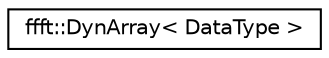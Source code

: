 digraph "Graphical Class Hierarchy"
{
  edge [fontname="Helvetica",fontsize="10",labelfontname="Helvetica",labelfontsize="10"];
  node [fontname="Helvetica",fontsize="10",shape=record];
  rankdir="LR";
  Node0 [label="ffft::DynArray\< DataType \>",height=0.2,width=0.4,color="black", fillcolor="white", style="filled",URL="$classffft_1_1DynArray.html"];
}
